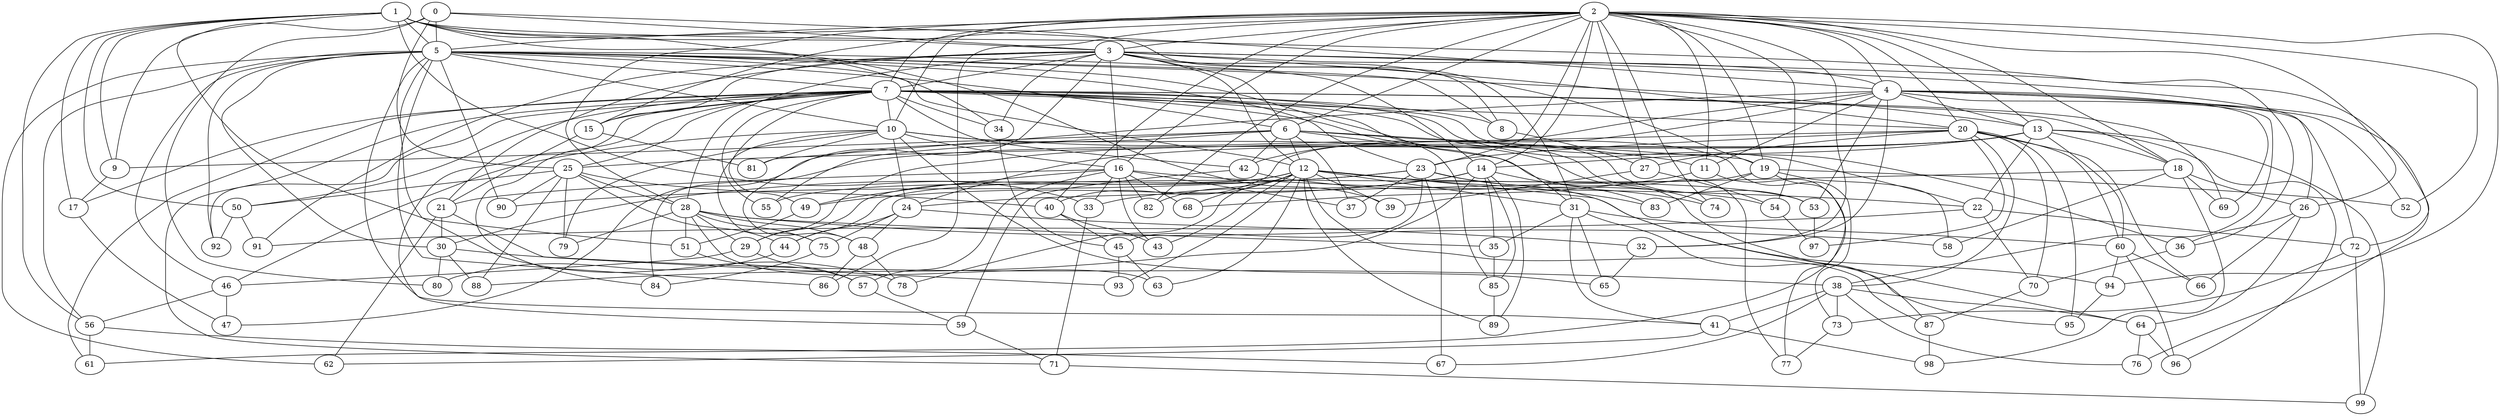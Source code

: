 strict graph "barabasi_albert_graph(100,3)" {
0;
1;
2;
3;
4;
5;
6;
7;
8;
9;
10;
11;
12;
13;
14;
15;
16;
17;
18;
19;
20;
21;
22;
23;
24;
25;
26;
27;
28;
29;
30;
31;
32;
33;
34;
35;
36;
37;
38;
39;
40;
41;
42;
43;
44;
45;
46;
47;
48;
49;
50;
51;
52;
53;
54;
55;
56;
57;
58;
59;
60;
61;
62;
63;
64;
65;
66;
67;
68;
69;
70;
71;
72;
73;
74;
75;
76;
77;
78;
79;
80;
81;
82;
83;
84;
85;
86;
87;
88;
89;
90;
91;
92;
93;
94;
95;
96;
97;
98;
99;
0 -- 3  [is_available=True, prob="0.34012554618"];
0 -- 4  [is_available=True, prob="0.675164125227"];
0 -- 5  [is_available=True, prob="0.918966329592"];
0 -- 9  [is_available=True, prob="1.0"];
0 -- 80  [is_available=True, prob="0.197310049826"];
0 -- 25  [is_available=True, prob="0.752553909993"];
1 -- 33  [is_available=True, prob="0.54813033753"];
1 -- 34  [is_available=True, prob="1.0"];
1 -- 3  [is_available=True, prob="0.742137824878"];
1 -- 36  [is_available=True, prob="0.533159830787"];
1 -- 5  [is_available=True, prob="1.0"];
1 -- 39  [is_available=True, prob="0.92830556603"];
1 -- 9  [is_available=True, prob="0.839783882394"];
1 -- 17  [is_available=True, prob="0.442975083128"];
1 -- 50  [is_available=True, prob="0.564604506937"];
1 -- 51  [is_available=True, prob="0.603204157676"];
1 -- 56  [is_available=True, prob="0.899989920458"];
1 -- 31  [is_available=True, prob="0.256143744223"];
2 -- 3  [is_available=True, prob="1.0"];
2 -- 4  [is_available=True, prob="0.88118934237"];
2 -- 5  [is_available=True, prob="0.760079364049"];
2 -- 6  [is_available=True, prob="0.529641314524"];
2 -- 7  [is_available=True, prob="0.832202872459"];
2 -- 10  [is_available=True, prob="0.584015525869"];
2 -- 11  [is_available=True, prob="0.991451279083"];
2 -- 13  [is_available=True, prob="1.0"];
2 -- 14  [is_available=True, prob="0.664029802458"];
2 -- 15  [is_available=True, prob="0.261190544999"];
2 -- 16  [is_available=True, prob="0.879301452589"];
2 -- 18  [is_available=True, prob="0.492671285263"];
2 -- 19  [is_available=True, prob="0.307935765554"];
2 -- 20  [is_available=True, prob="0.540760150435"];
2 -- 23  [is_available=True, prob="1.0"];
2 -- 26  [is_available=True, prob="0.676619314341"];
2 -- 27  [is_available=True, prob="0.266225268012"];
2 -- 28  [is_available=True, prob="0.82466962929"];
2 -- 32  [is_available=True, prob="0.906405587955"];
2 -- 40  [is_available=True, prob="1.0"];
2 -- 52  [is_available=True, prob="0.998568394234"];
2 -- 54  [is_available=True, prob="0.391369101871"];
2 -- 74  [is_available=True, prob="0.364192200649"];
2 -- 82  [is_available=True, prob="0.423603966941"];
2 -- 86  [is_available=True, prob="0.0815349363505"];
2 -- 94  [is_available=True, prob="0.670032311134"];
3 -- 4  [is_available=True, prob="1.0"];
3 -- 6  [is_available=True, prob="0.297285599466"];
3 -- 7  [is_available=True, prob="0.996965559455"];
3 -- 8  [is_available=True, prob="0.105416363947"];
3 -- 48  [is_available=True, prob="0.499501808366"];
3 -- 12  [is_available=True, prob="0.634611560214"];
3 -- 34  [is_available=True, prob="1.0"];
3 -- 15  [is_available=True, prob="0.987960235703"];
3 -- 16  [is_available=True, prob="0.111890967579"];
3 -- 72  [is_available=True, prob="0.331532474124"];
3 -- 19  [is_available=True, prob="0.983874117521"];
3 -- 20  [is_available=True, prob="0.53199573482"];
3 -- 21  [is_available=True, prob="1.0"];
3 -- 26  [is_available=True, prob="0.596728856543"];
3 -- 91  [is_available=True, prob="0.809792278999"];
3 -- 28  [is_available=True, prob="0.150027965198"];
4 -- 32  [is_available=True, prob="0.351063667358"];
4 -- 69  [is_available=True, prob="1.0"];
4 -- 38  [is_available=True, prob="0.00661543110914"];
4 -- 81  [is_available=True, prob="0.335999003101"];
4 -- 40  [is_available=True, prob="0.184198765602"];
4 -- 42  [is_available=True, prob="0.722417581913"];
4 -- 11  [is_available=True, prob="1.0"];
4 -- 76  [is_available=True, prob="0.60014416835"];
4 -- 13  [is_available=True, prob="0.387253314694"];
4 -- 72  [is_available=True, prob="0.716722586853"];
4 -- 52  [is_available=True, prob="0.532161938796"];
4 -- 53  [is_available=True, prob="0.541564083583"];
5 -- 6  [is_available=True, prob="0.370923113194"];
5 -- 7  [is_available=True, prob="1.0"];
5 -- 8  [is_available=True, prob="0.403828854766"];
5 -- 41  [is_available=True, prob="0.362897182817"];
5 -- 10  [is_available=True, prob="0.326441635703"];
5 -- 62  [is_available=True, prob="0.351571509935"];
5 -- 12  [is_available=True, prob="0.765574154333"];
5 -- 13  [is_available=True, prob="1.0"];
5 -- 14  [is_available=True, prob="0.606516469369"];
5 -- 46  [is_available=True, prob="0.691414121722"];
5 -- 86  [is_available=True, prob="0.0348982792364"];
5 -- 23  [is_available=True, prob="0.389382209973"];
5 -- 56  [is_available=True, prob="0.944974301891"];
5 -- 90  [is_available=True, prob="0.839050581854"];
5 -- 92  [is_available=True, prob="0.28130588755"];
5 -- 78  [is_available=True, prob="1.0"];
5 -- 30  [is_available=True, prob="0.365112816215"];
5 -- 85  [is_available=True, prob="0.628360965822"];
6 -- 9  [is_available=True, prob="0.514892023388"];
6 -- 42  [is_available=True, prob="1.0"];
6 -- 12  [is_available=True, prob="1.0"];
6 -- 47  [is_available=True, prob="0.601150354196"];
6 -- 19  [is_available=True, prob="0.466340664341"];
6 -- 73  [is_available=True, prob="1.0"];
6 -- 55  [is_available=True, prob="0.461721677208"];
6 -- 37  [is_available=True, prob="0.179261427248"];
6 -- 31  [is_available=True, prob="1.0"];
7 -- 8  [is_available=True, prob="0.531887778961"];
7 -- 10  [is_available=True, prob="0.32356085077"];
7 -- 15  [is_available=True, prob="0.798690012471"];
7 -- 17  [is_available=True, prob="0.832911046322"];
7 -- 18  [is_available=True, prob="0.358939041258"];
7 -- 20  [is_available=True, prob="1.0"];
7 -- 22  [is_available=True, prob="0.865489807789"];
7 -- 25  [is_available=True, prob="1.0"];
7 -- 34  [is_available=True, prob="1.0"];
7 -- 36  [is_available=True, prob="0.781267451639"];
7 -- 42  [is_available=True, prob="0.165850829087"];
7 -- 49  [is_available=True, prob="1.0"];
7 -- 50  [is_available=True, prob="0.854290136745"];
7 -- 53  [is_available=True, prob="0.0229352111866"];
7 -- 55  [is_available=True, prob="1.0"];
7 -- 59  [is_available=True, prob="0.396404647236"];
7 -- 61  [is_available=True, prob="0.0609160735645"];
7 -- 69  [is_available=True, prob="1.0"];
7 -- 71  [is_available=True, prob="1.0"];
7 -- 74  [is_available=True, prob="0.557285299455"];
7 -- 77  [is_available=True, prob="0.0581868332804"];
7 -- 84  [is_available=True, prob="0.168169693368"];
7 -- 92  [is_available=True, prob="0.742186427783"];
8 -- 27  [is_available=True, prob="0.493982838212"];
9 -- 17  [is_available=True, prob="0.668985336721"];
10 -- 65  [is_available=True, prob="1.0"];
10 -- 75  [is_available=True, prob="0.23336647542"];
10 -- 11  [is_available=True, prob="1.0"];
10 -- 46  [is_available=True, prob="0.027615713352"];
10 -- 79  [is_available=True, prob="0.669824976563"];
10 -- 16  [is_available=True, prob="0.660943867074"];
10 -- 81  [is_available=True, prob="0.666104367127"];
10 -- 87  [is_available=True, prob="0.981459128477"];
10 -- 24  [is_available=True, prob="0.0386989262396"];
11 -- 68  [is_available=True, prob="1.0"];
11 -- 77  [is_available=True, prob="0.187356599406"];
12 -- 68  [is_available=True, prob="1.0"];
12 -- 39  [is_available=True, prob="1.0"];
12 -- 43  [is_available=True, prob="0.531577280831"];
12 -- 78  [is_available=True, prob="1.0"];
12 -- 93  [is_available=True, prob="1.0"];
12 -- 82  [is_available=True, prob="0.174242689674"];
12 -- 83  [is_available=True, prob="1.0"];
12 -- 53  [is_available=True, prob="0.764341552865"];
12 -- 55  [is_available=True, prob="0.677571147609"];
12 -- 89  [is_available=True, prob="0.400796269111"];
12 -- 87  [is_available=True, prob="0.555837377233"];
12 -- 63  [is_available=True, prob="0.546802522459"];
12 -- 29  [is_available=True, prob="1.0"];
12 -- 94  [is_available=True, prob="0.919541126822"];
12 -- 31  [is_available=True, prob="1.0"];
13 -- 96  [is_available=True, prob="1.0"];
13 -- 99  [is_available=True, prob="0.643955187816"];
13 -- 14  [is_available=True, prob="0.851749359309"];
13 -- 18  [is_available=True, prob="0.696825374283"];
13 -- 84  [is_available=True, prob="0.936912790488"];
13 -- 22  [is_available=True, prob="0.110067700634"];
13 -- 24  [is_available=True, prob="0.893931849115"];
13 -- 60  [is_available=True, prob="0.36947327058"];
13 -- 29  [is_available=True, prob="1.0"];
14 -- 33  [is_available=True, prob="1.0"];
14 -- 35  [is_available=True, prob="0.588962681111"];
14 -- 49  [is_available=True, prob="0.0198521286259"];
14 -- 83  [is_available=True, prob="0.944836678487"];
14 -- 85  [is_available=True, prob="1.0"];
14 -- 88  [is_available=True, prob="0.948660182291"];
14 -- 89  [is_available=True, prob="0.989885050838"];
15 -- 81  [is_available=True, prob="1.0"];
15 -- 21  [is_available=True, prob="0.0523728242257"];
16 -- 33  [is_available=True, prob="1.0"];
16 -- 68  [is_available=True, prob="0.0543670257828"];
16 -- 37  [is_available=True, prob="0.531056127357"];
16 -- 43  [is_available=True, prob="1.0"];
16 -- 49  [is_available=True, prob="0.279085158175"];
16 -- 82  [is_available=True, prob="1.0"];
16 -- 21  [is_available=True, prob="1.0"];
16 -- 22  [is_available=True, prob="0.822673015802"];
16 -- 57  [is_available=True, prob="0.311497306972"];
17 -- 47  [is_available=True, prob="1.0"];
18 -- 98  [is_available=True, prob="0.889300825433"];
18 -- 69  [is_available=True, prob="1.0"];
18 -- 24  [is_available=True, prob="0.974002340866"];
18 -- 58  [is_available=True, prob="1.0"];
18 -- 26  [is_available=True, prob="0.00939609963489"];
19 -- 44  [is_available=True, prob="0.0119180731633"];
19 -- 83  [is_available=True, prob="1.0"];
19 -- 52  [is_available=True, prob="0.32809562551"];
19 -- 58  [is_available=True, prob="0.139832228157"];
19 -- 61  [is_available=True, prob="1.0"];
20 -- 97  [is_available=True, prob="0.778567159697"];
20 -- 70  [is_available=True, prob="1.0"];
20 -- 38  [is_available=True, prob="0.456101678796"];
20 -- 66  [is_available=True, prob="0.700992465934"];
20 -- 23  [is_available=True, prob="0.363879647357"];
20 -- 25  [is_available=True, prob="0.704707643324"];
20 -- 27  [is_available=True, prob="0.703578916461"];
20 -- 60  [is_available=True, prob="0.465125115377"];
20 -- 95  [is_available=True, prob="0.264604092923"];
21 -- 30  [is_available=True, prob="1.0"];
21 -- 93  [is_available=True, prob="1.0"];
21 -- 62  [is_available=True, prob="0.941049192767"];
22 -- 70  [is_available=True, prob="0.966800653523"];
22 -- 72  [is_available=True, prob="1.0"];
22 -- 91  [is_available=True, prob="0.865963936553"];
23 -- 64  [is_available=True, prob="0.169228486255"];
23 -- 67  [is_available=True, prob="1.0"];
23 -- 74  [is_available=True, prob="0.0987225649738"];
23 -- 45  [is_available=True, prob="0.4059290267"];
23 -- 90  [is_available=True, prob="1.0"];
23 -- 30  [is_available=True, prob="0.778787343181"];
23 -- 37  [is_available=True, prob="0.336521032577"];
24 -- 32  [is_available=True, prob="0.247712987004"];
24 -- 75  [is_available=True, prob="0.500074788123"];
24 -- 44  [is_available=True, prob="0.258221552844"];
24 -- 48  [is_available=True, prob="0.479010214711"];
25 -- 40  [is_available=True, prob="1.0"];
25 -- 44  [is_available=True, prob="0.224828012968"];
25 -- 79  [is_available=True, prob="0.60198998857"];
25 -- 50  [is_available=True, prob="0.798401925577"];
25 -- 88  [is_available=True, prob="0.523592342711"];
25 -- 90  [is_available=True, prob="0.440723605578"];
25 -- 28  [is_available=True, prob="1.0"];
26 -- 64  [is_available=True, prob="0.149546628677"];
26 -- 66  [is_available=True, prob="0.979962614582"];
26 -- 36  [is_available=True, prob="0.891865702398"];
27 -- 54  [is_available=True, prob="1.0"];
27 -- 39  [is_available=True, prob="0.184773899716"];
28 -- 51  [is_available=True, prob="0.295696961872"];
28 -- 75  [is_available=True, prob="0.657658040563"];
28 -- 79  [is_available=True, prob="0.172324149962"];
28 -- 48  [is_available=True, prob="0.786529667072"];
28 -- 35  [is_available=True, prob="0.84859335414"];
28 -- 58  [is_available=True, prob="0.512415704275"];
28 -- 29  [is_available=True, prob="1.0"];
28 -- 63  [is_available=True, prob="0.891839081549"];
29 -- 46  [is_available=True, prob="0.845743065173"];
29 -- 57  [is_available=True, prob="0.86274336571"];
30 -- 38  [is_available=True, prob="1.0"];
30 -- 80  [is_available=True, prob="0.634648831431"];
30 -- 88  [is_available=True, prob="1.0"];
31 -- 35  [is_available=True, prob="0.989601781445"];
31 -- 65  [is_available=True, prob="0.20259492376"];
31 -- 41  [is_available=True, prob="1.0"];
31 -- 60  [is_available=True, prob="0.496195320639"];
31 -- 95  [is_available=True, prob="1.0"];
32 -- 65  [is_available=True, prob="1.0"];
33 -- 71  [is_available=True, prob="0.617138917119"];
34 -- 45  [is_available=True, prob="0.887896619286"];
35 -- 85  [is_available=True, prob="1.0"];
36 -- 70  [is_available=True, prob="0.14919941528"];
38 -- 64  [is_available=True, prob="0.672827030424"];
38 -- 67  [is_available=True, prob="0.704962501142"];
38 -- 41  [is_available=True, prob="0.601448469209"];
38 -- 76  [is_available=True, prob="0.747130942722"];
38 -- 73  [is_available=True, prob="0.3954208557"];
40 -- 43  [is_available=True, prob="0.891515583609"];
40 -- 45  [is_available=True, prob="0.615922001803"];
41 -- 98  [is_available=True, prob="0.76386535661"];
41 -- 62  [is_available=True, prob="0.984321445163"];
42 -- 59  [is_available=True, prob="1.0"];
42 -- 54  [is_available=True, prob="0.750306024814"];
44 -- 80  [is_available=True, prob="0.615638312227"];
45 -- 63  [is_available=True, prob="0.343552836394"];
45 -- 93  [is_available=True, prob="0.18449320916"];
46 -- 56  [is_available=True, prob="1.0"];
46 -- 47  [is_available=True, prob="1.0"];
48 -- 86  [is_available=True, prob="1.0"];
48 -- 78  [is_available=True, prob="0.319060169146"];
49 -- 51  [is_available=True, prob="0.18881081654"];
50 -- 92  [is_available=True, prob="0.283773646165"];
50 -- 91  [is_available=True, prob="1.0"];
51 -- 57  [is_available=True, prob="0.138724938639"];
53 -- 97  [is_available=True, prob="0.95012480803"];
54 -- 97  [is_available=True, prob="0.709861858737"];
56 -- 67  [is_available=True, prob="0.315344924362"];
56 -- 61  [is_available=True, prob="1.0"];
57 -- 59  [is_available=True, prob="0.348587522038"];
59 -- 71  [is_available=True, prob="1.0"];
60 -- 96  [is_available=True, prob="0.637679342916"];
60 -- 66  [is_available=True, prob="0.855834911232"];
60 -- 94  [is_available=True, prob="0.231638586258"];
64 -- 96  [is_available=True, prob="0.864827558694"];
64 -- 76  [is_available=True, prob="0.650984775498"];
70 -- 87  [is_available=True, prob="0.564079945396"];
71 -- 99  [is_available=True, prob="0.777421899258"];
72 -- 99  [is_available=True, prob="0.71794611048"];
72 -- 73  [is_available=True, prob="0.110861689737"];
73 -- 77  [is_available=True, prob="0.93581961492"];
75 -- 84  [is_available=True, prob="1.0"];
85 -- 89  [is_available=True, prob="1.0"];
87 -- 98  [is_available=True, prob="0.864819259851"];
94 -- 95  [is_available=True, prob="0.0558506987106"];
}
